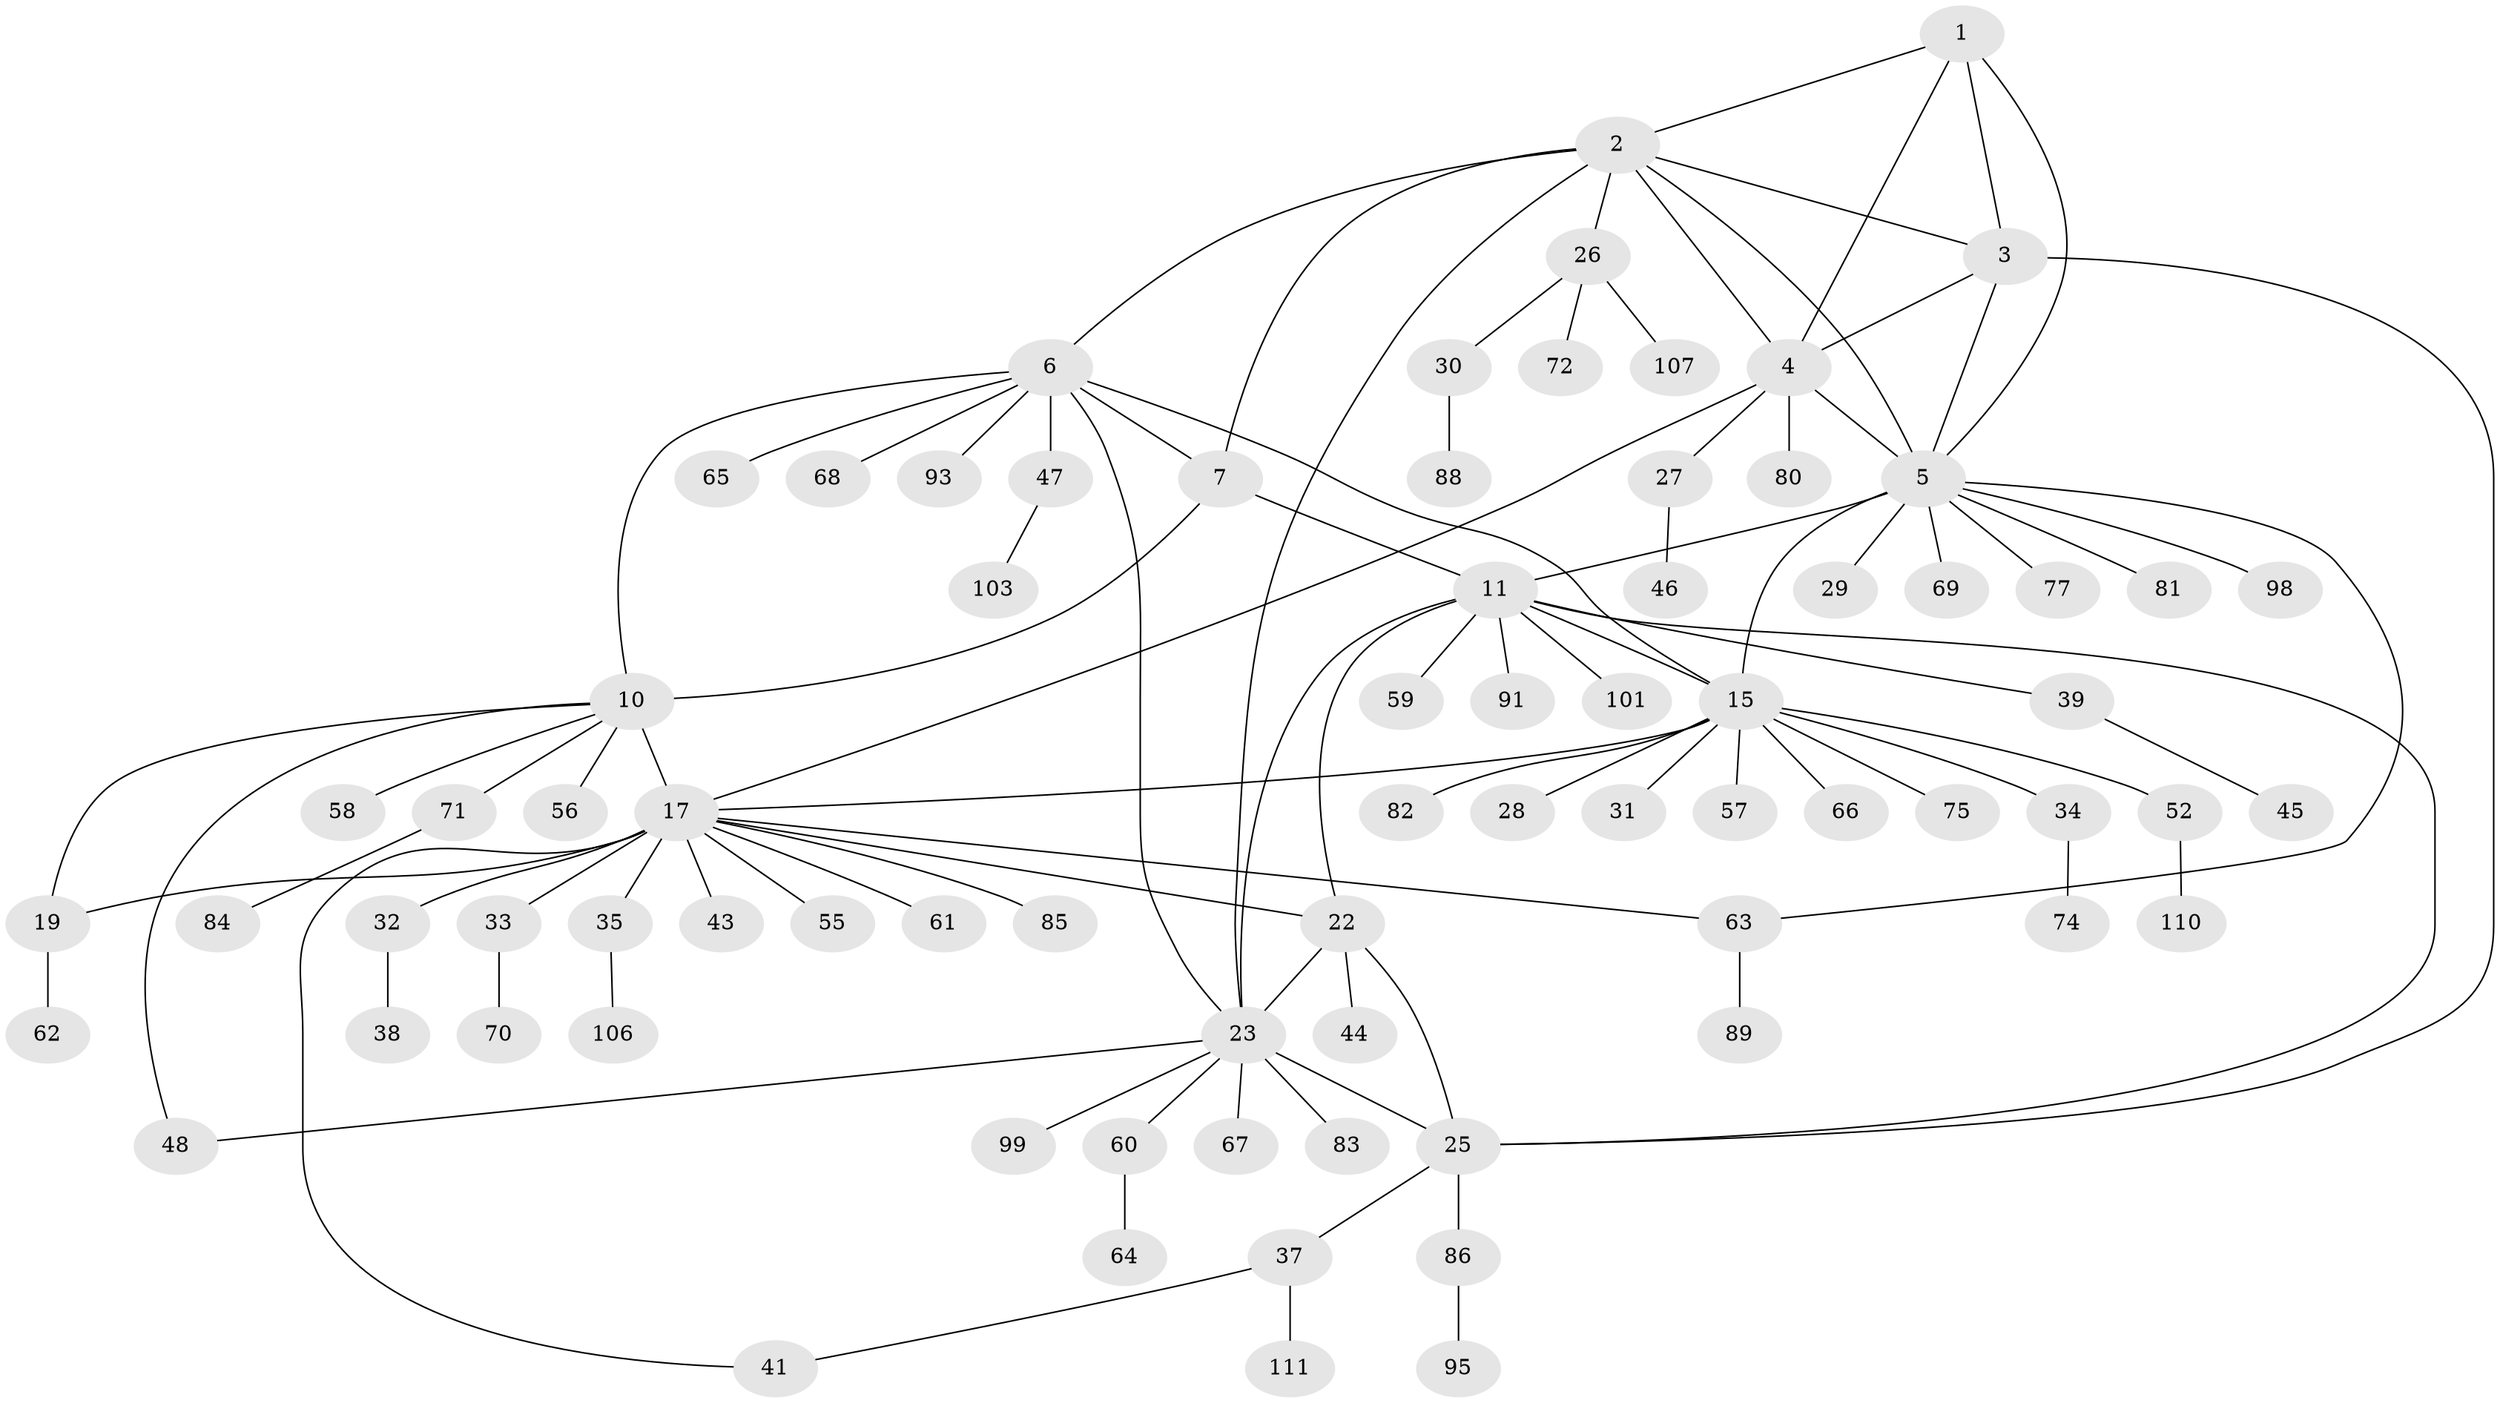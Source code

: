// original degree distribution, {4: 0.036036036036036036, 9: 0.05405405405405406, 6: 0.02702702702702703, 7: 0.05405405405405406, 5: 0.036036036036036036, 8: 0.018018018018018018, 14: 0.009009009009009009, 13: 0.009009009009009009, 2: 0.15315315315315314, 1: 0.5585585585585585, 3: 0.04504504504504504}
// Generated by graph-tools (version 1.1) at 2025/19/03/04/25 18:19:47]
// undirected, 77 vertices, 100 edges
graph export_dot {
graph [start="1"]
  node [color=gray90,style=filled];
  1;
  2 [super="+73+100+79"];
  3 [super="+94"];
  4;
  5 [super="+14"];
  6 [super="+9+8+102+78"];
  7 [super="+42+53+50"];
  10 [super="+16"];
  11 [super="+12+13"];
  15;
  17 [super="+20+90"];
  19 [super="+76"];
  22 [super="+51"];
  23 [super="+96+24+92"];
  25;
  26;
  27;
  28;
  29;
  30;
  31;
  32;
  33;
  34 [super="+109+49+87"];
  35;
  37;
  38;
  39;
  41;
  43;
  44;
  45;
  46;
  47;
  48;
  52;
  55;
  56;
  57;
  58;
  59;
  60;
  61;
  62;
  63;
  64;
  65;
  66;
  67;
  68;
  69;
  70;
  71;
  72;
  74;
  75;
  77;
  80;
  81;
  82;
  83;
  84;
  85;
  86;
  88;
  89;
  91;
  93;
  95;
  98;
  99;
  101;
  103;
  106;
  107;
  110;
  111;
  1 -- 2;
  1 -- 3;
  1 -- 4;
  1 -- 5;
  2 -- 3;
  2 -- 4;
  2 -- 5;
  2 -- 7;
  2 -- 26;
  2 -- 6;
  2 -- 23;
  3 -- 4;
  3 -- 5;
  3 -- 25;
  4 -- 5;
  4 -- 17;
  4 -- 27;
  4 -- 80;
  5 -- 29;
  5 -- 63;
  5 -- 69;
  5 -- 81;
  5 -- 98;
  5 -- 11 [weight=3];
  5 -- 77;
  5 -- 15;
  6 -- 7 [weight=3];
  6 -- 10 [weight=3];
  6 -- 47;
  6 -- 65;
  6 -- 68;
  6 -- 23;
  6 -- 15;
  6 -- 93;
  7 -- 10;
  7 -- 11;
  10 -- 48;
  10 -- 17 [weight=4];
  10 -- 19 [weight=2];
  10 -- 58;
  10 -- 71;
  10 -- 56;
  11 -- 15 [weight=3];
  11 -- 101;
  11 -- 39;
  11 -- 22;
  11 -- 23 [weight=2];
  11 -- 25;
  11 -- 91;
  11 -- 59;
  15 -- 17;
  15 -- 28;
  15 -- 31;
  15 -- 34;
  15 -- 52;
  15 -- 57;
  15 -- 66;
  15 -- 75;
  15 -- 82;
  17 -- 19 [weight=2];
  17 -- 33;
  17 -- 35;
  17 -- 55;
  17 -- 61;
  17 -- 63;
  17 -- 85;
  17 -- 32;
  17 -- 22;
  17 -- 41;
  17 -- 43;
  19 -- 62;
  22 -- 23 [weight=2];
  22 -- 25;
  22 -- 44;
  23 -- 25 [weight=2];
  23 -- 67;
  23 -- 99;
  23 -- 48;
  23 -- 83;
  23 -- 60;
  25 -- 37;
  25 -- 86;
  26 -- 30;
  26 -- 72;
  26 -- 107;
  27 -- 46;
  30 -- 88;
  32 -- 38;
  33 -- 70;
  34 -- 74;
  35 -- 106;
  37 -- 41;
  37 -- 111;
  39 -- 45;
  47 -- 103;
  52 -- 110;
  60 -- 64;
  63 -- 89;
  71 -- 84;
  86 -- 95;
}
